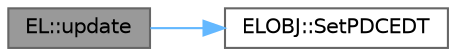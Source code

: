 digraph "EL::update"
{
 // LATEX_PDF_SIZE
  bgcolor="transparent";
  edge [fontname=Helvetica,fontsize=10,labelfontname=Helvetica,labelfontsize=10];
  node [fontname=Helvetica,fontsize=10,shape=box,height=0.2,width=0.4];
  rankdir="LR";
  Node1 [label="EL::update",height=0.2,width=0.4,color="gray40", fillcolor="grey60", style="filled", fontcolor="black",tooltip="EPCの値を変更する, eojが1個の場合（複数の場合は0番に相当）"];
  Node1 -> Node2 [color="steelblue1",style="solid"];
  Node2 [label="ELOBJ::SetPDCEDT",height=0.2,width=0.4,color="grey40", fillcolor="white", style="filled",URL="$class_e_l_o_b_j.html#a215e34be020dd6dc5d63d677a3f858b2",tooltip="EPCに対して、PDCEDTのを結びつける（セットと更新）"];
}
